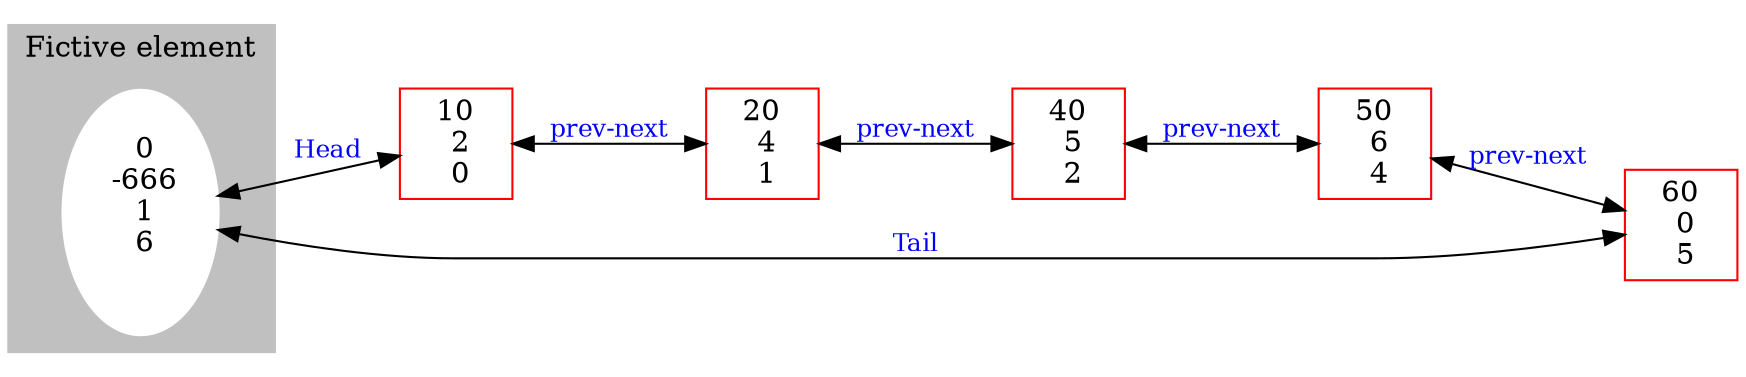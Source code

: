 digraph A{
	rankdir=LR;
	node[color="red",fontsize=14];
	edge[color="darkgreen",fontcolor="blue",fontsize=12];
	subgraph clusternull {
		node [shape=ellipse,style=filled,color = white];
		style=filled;
		color=grey;
		NULL [label= " 0\n -666\n 1\n 6\n "];		label = "Fictive element";	
}
	1 [shape=record,label="   10\n 2\n 0\n " ];
	2 [shape=record,label="   20\n 4\n 1\n " ];
	4 [shape=record,label="   40\n 5\n 2\n " ];
	5 [shape=record,label="   50\n 6\n 4\n " ];
	6 [shape=record,label="   60\n 0\n 5\n " ];
		NULL->1[dir="both", label="Head", color="black"];
		1->2->4->5->6 [dir="both", label="prev-next", color="black"]
		6->NULL[dir="both", label="Tail", color="black"];
}